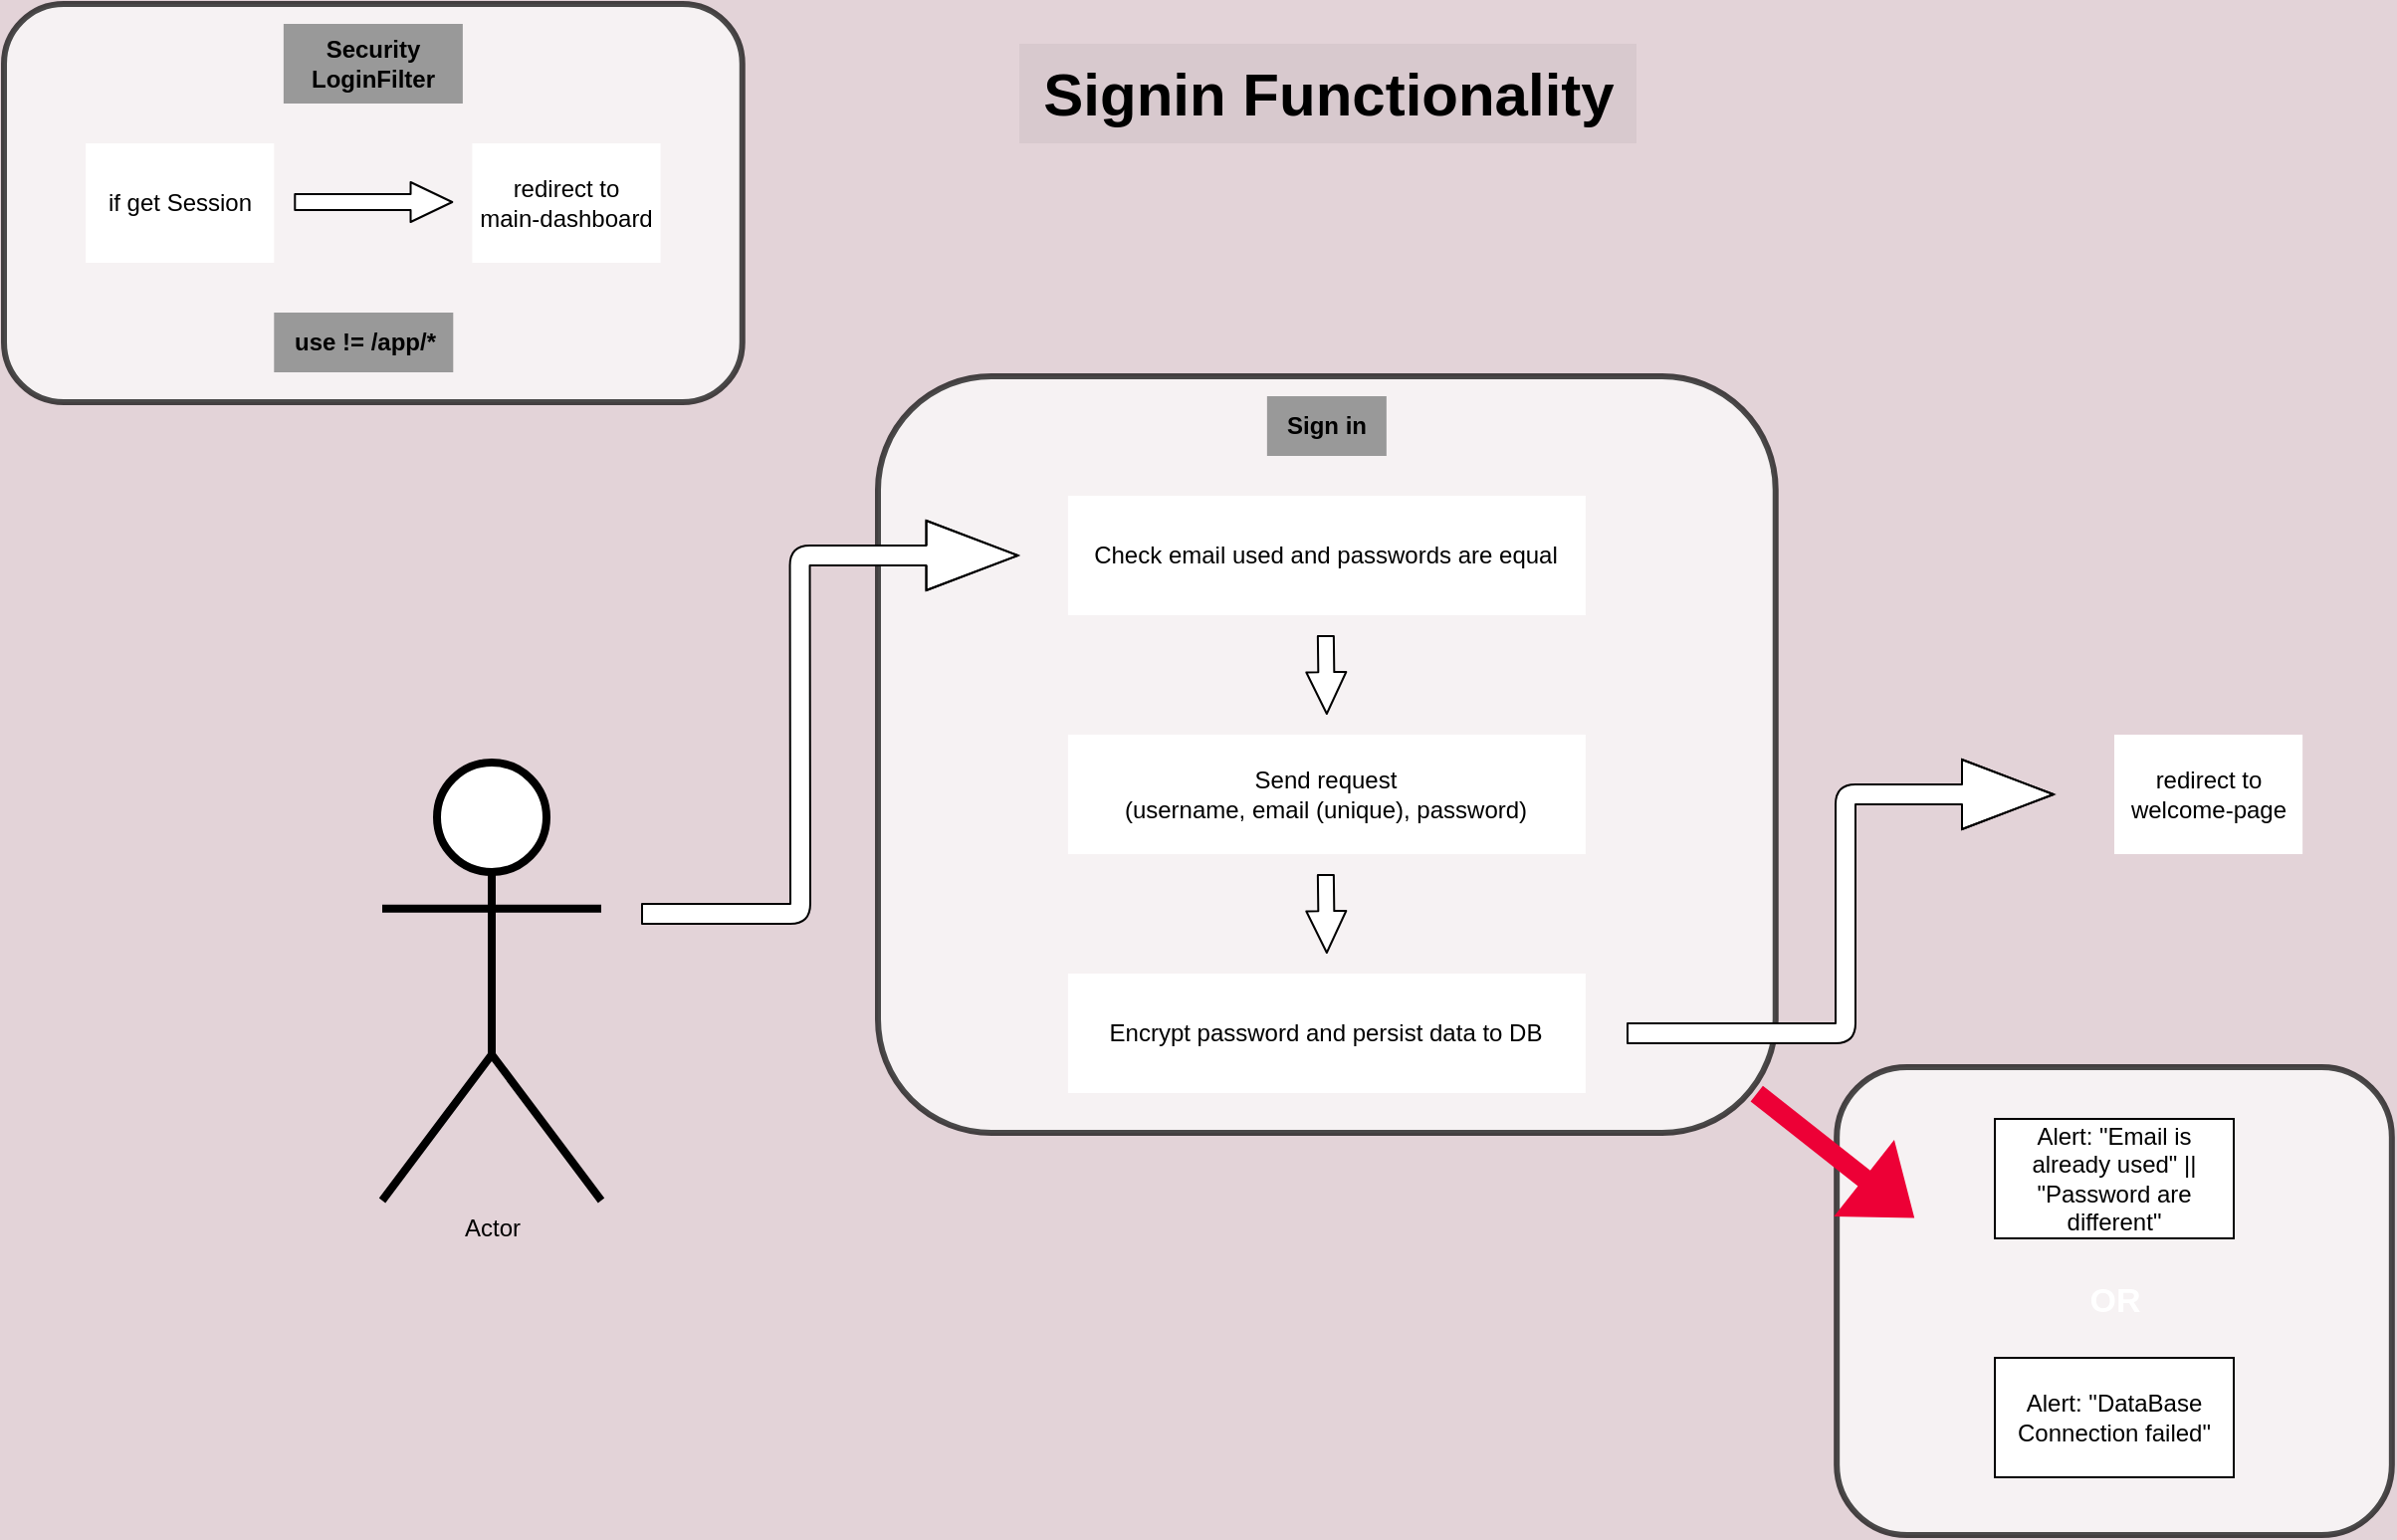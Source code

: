 <mxfile>
    <diagram id="Pwh17KiYS3t1jNNCGKba" name="Page-1">
        <mxGraphModel dx="2628" dy="834" grid="1" gridSize="10" guides="1" tooltips="1" connect="1" arrows="1" fold="1" page="1" pageScale="1" pageWidth="1169" pageHeight="827" background="#E3D3D8" math="0" shadow="0">
            <root>
                <mxCell id="0"/>
                <mxCell id="1" parent="0"/>
                <mxCell id="58" value="" style="rounded=1;whiteSpace=wrap;html=1;shadow=0;strokeWidth=3;fontColor=#000000;opacity=70;" parent="1" vertex="1">
                    <mxGeometry x="359" y="207" width="450.87" height="380" as="geometry"/>
                </mxCell>
                <mxCell id="67" value="&lt;font style=&quot;font-size: 30px;&quot; color=&quot;#000000&quot;&gt;Signin Functionality&lt;br&gt;&lt;/font&gt;" style="text;html=1;align=center;verticalAlign=middle;resizable=0;points=[];autosize=1;strokeColor=none;fillColor=#d8c9ce;shadow=0;strokeWidth=3;fontStyle=1" parent="1" vertex="1">
                    <mxGeometry x="430" y="40" width="310" height="50" as="geometry"/>
                </mxCell>
                <mxCell id="81" value="Actor" style="shape=umlActor;verticalLabelPosition=bottom;verticalAlign=top;html=1;outlineConnect=0;strokeColor=#000000;strokeWidth=4;fontColor=#000000;" parent="1" vertex="1">
                    <mxGeometry x="110" y="401" width="110" height="220" as="geometry"/>
                </mxCell>
                <mxCell id="85" value="Check email used and passwords are equal" style="rounded=0;whiteSpace=wrap;html=1;strokeColor=none;strokeWidth=4;" parent="1" vertex="1">
                    <mxGeometry x="454.43" y="267" width="260" height="60" as="geometry"/>
                </mxCell>
                <mxCell id="87" value="" style="shape=flexArrow;endArrow=classic;html=1;fillColor=default;endWidth=11;endSize=6.63;width=8;" parent="1" edge="1">
                    <mxGeometry width="50" height="50" relative="1" as="geometry">
                        <mxPoint x="583.93" y="337" as="sourcePoint"/>
                        <mxPoint x="584.43" y="377" as="targetPoint"/>
                    </mxGeometry>
                </mxCell>
                <mxCell id="94" value="" style="shape=flexArrow;endArrow=classic;html=1;fillColor=default;endWidth=11;endSize=6.63;width=8;" parent="1" edge="1">
                    <mxGeometry width="50" height="50" relative="1" as="geometry">
                        <mxPoint x="583.93" y="457" as="sourcePoint"/>
                        <mxPoint x="584.43" y="497" as="targetPoint"/>
                    </mxGeometry>
                </mxCell>
                <mxCell id="97" value="Send request&lt;br&gt;(username, email (unique), password)" style="rounded=0;whiteSpace=wrap;html=1;strokeColor=none;strokeWidth=4;" parent="1" vertex="1">
                    <mxGeometry x="454.43" y="387" width="260" height="60" as="geometry"/>
                </mxCell>
                <mxCell id="98" value="Encrypt password and persist data to DB" style="rounded=0;whiteSpace=wrap;html=1;strokeColor=none;strokeWidth=4;" parent="1" vertex="1">
                    <mxGeometry x="454.43" y="507" width="260" height="60" as="geometry"/>
                </mxCell>
                <mxCell id="101" value="&lt;b&gt;Sign in&lt;br&gt;&lt;/b&gt;" style="text;html=1;align=center;verticalAlign=middle;resizable=0;points=[];autosize=1;strokeColor=none;fillColor=#999999;fontColor=#000000;labelBackgroundColor=none;labelBorderColor=none;" parent="1" vertex="1">
                    <mxGeometry x="554.43" y="217" width="60" height="30" as="geometry"/>
                </mxCell>
                <mxCell id="103" value="" style="rounded=1;whiteSpace=wrap;html=1;shadow=0;strokeWidth=3;fontColor=#000000;opacity=70;" parent="1" vertex="1">
                    <mxGeometry x="-80" y="20" width="370.87" height="200" as="geometry"/>
                </mxCell>
                <mxCell id="106" value="&lt;b&gt;Security&lt;br&gt;LoginFilter&lt;br&gt;&lt;/b&gt;" style="text;html=1;align=center;verticalAlign=middle;resizable=0;points=[];autosize=1;strokeColor=none;fillColor=#999999;fontColor=#000000;labelBackgroundColor=none;labelBorderColor=none;" parent="1" vertex="1">
                    <mxGeometry x="60.44" y="30" width="90" height="40" as="geometry"/>
                </mxCell>
                <mxCell id="108" value="if get Session" style="rounded=0;whiteSpace=wrap;html=1;strokeColor=none;strokeWidth=4;" parent="1" vertex="1">
                    <mxGeometry x="-38.91" y="90" width="94.56" height="60" as="geometry"/>
                </mxCell>
                <mxCell id="109" value="" style="shape=flexArrow;endArrow=classic;html=1;fillColor=default;endWidth=11;endSize=6.63;width=8;" parent="1" edge="1">
                    <mxGeometry width="50" height="50" relative="1" as="geometry">
                        <mxPoint x="65.65" y="119.5" as="sourcePoint"/>
                        <mxPoint x="145.65" y="119.5" as="targetPoint"/>
                    </mxGeometry>
                </mxCell>
                <mxCell id="111" value="redirect to&lt;br&gt;main-dashboard" style="rounded=0;whiteSpace=wrap;html=1;strokeColor=none;strokeWidth=4;" parent="1" vertex="1">
                    <mxGeometry x="155.21" y="90" width="94.56" height="60" as="geometry"/>
                </mxCell>
                <mxCell id="113" value="" style="shape=flexArrow;endArrow=classic;html=1;fillColor=default;endWidth=24;endSize=15;" parent="1" edge="1">
                    <mxGeometry width="50" height="50" relative="1" as="geometry">
                        <mxPoint x="240" y="477" as="sourcePoint"/>
                        <mxPoint x="429.77" y="297" as="targetPoint"/>
                        <Array as="points">
                            <mxPoint x="320" y="477"/>
                            <mxPoint x="319.77" y="297"/>
                        </Array>
                    </mxGeometry>
                </mxCell>
                <mxCell id="114" value="" style="shape=flexArrow;endArrow=classic;html=1;fillColor=default;endWidth=24;endSize=15;" parent="1" edge="1">
                    <mxGeometry width="50" height="50" relative="1" as="geometry">
                        <mxPoint x="735" y="537" as="sourcePoint"/>
                        <mxPoint x="950" y="417" as="targetPoint"/>
                        <Array as="points">
                            <mxPoint x="845" y="537"/>
                            <mxPoint x="845" y="417"/>
                        </Array>
                    </mxGeometry>
                </mxCell>
                <mxCell id="116" value="redirect to&lt;br&gt;welcome-page" style="rounded=0;whiteSpace=wrap;html=1;strokeColor=none;strokeWidth=4;" parent="1" vertex="1">
                    <mxGeometry x="980" y="387" width="94.56" height="60" as="geometry"/>
                </mxCell>
                <mxCell id="117" value="&lt;b&gt;use != /app/*&lt;br&gt;&lt;/b&gt;" style="text;html=1;align=center;verticalAlign=middle;resizable=0;points=[];autosize=1;strokeColor=none;fillColor=#999999;fontColor=#000000;labelBackgroundColor=none;labelBorderColor=none;" parent="1" vertex="1">
                    <mxGeometry x="55.65" y="175" width="90" height="30" as="geometry"/>
                </mxCell>
                <mxCell id="118" value="" style="rounded=1;whiteSpace=wrap;html=1;shadow=0;strokeWidth=3;fontColor=#000000;opacity=70;" parent="1" vertex="1">
                    <mxGeometry x="840.59" y="554" width="278.83" height="235" as="geometry"/>
                </mxCell>
                <mxCell id="119" value="" style="shape=flexArrow;endArrow=classic;html=1;fillColor=#ED0036;strokeColor=none;endWidth=38;endSize=10.4;" parent="1" edge="1">
                    <mxGeometry width="50" height="50" relative="1" as="geometry">
                        <mxPoint x="800" y="567" as="sourcePoint"/>
                        <mxPoint x="880" y="630" as="targetPoint"/>
                    </mxGeometry>
                </mxCell>
                <mxCell id="120" value="Alert: &quot;Email is already used&quot; || &quot;Password are different&quot;" style="rounded=0;whiteSpace=wrap;html=1;" parent="1" vertex="1">
                    <mxGeometry x="920" y="580" width="120" height="60" as="geometry"/>
                </mxCell>
                <mxCell id="121" value="OR" style="text;html=1;align=center;verticalAlign=middle;resizable=0;points=[];autosize=1;strokeColor=none;fillColor=none;fontStyle=1;fontColor=#FFFFFF;fontSize=17;" parent="1" vertex="1">
                    <mxGeometry x="955" y="656.5" width="50" height="30" as="geometry"/>
                </mxCell>
                <mxCell id="122" value="Alert: &quot;DataBase Connection failed&quot;" style="rounded=0;whiteSpace=wrap;html=1;" parent="1" vertex="1">
                    <mxGeometry x="920.01" y="700" width="120" height="60" as="geometry"/>
                </mxCell>
            </root>
        </mxGraphModel>
    </diagram>
</mxfile>